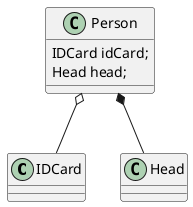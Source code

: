 @startuml

class IDCard
class Head
class Person

Person *--Head
Person o--IDCard
class Person{
 IDCard idCard;
  Head head;
}

@enduml